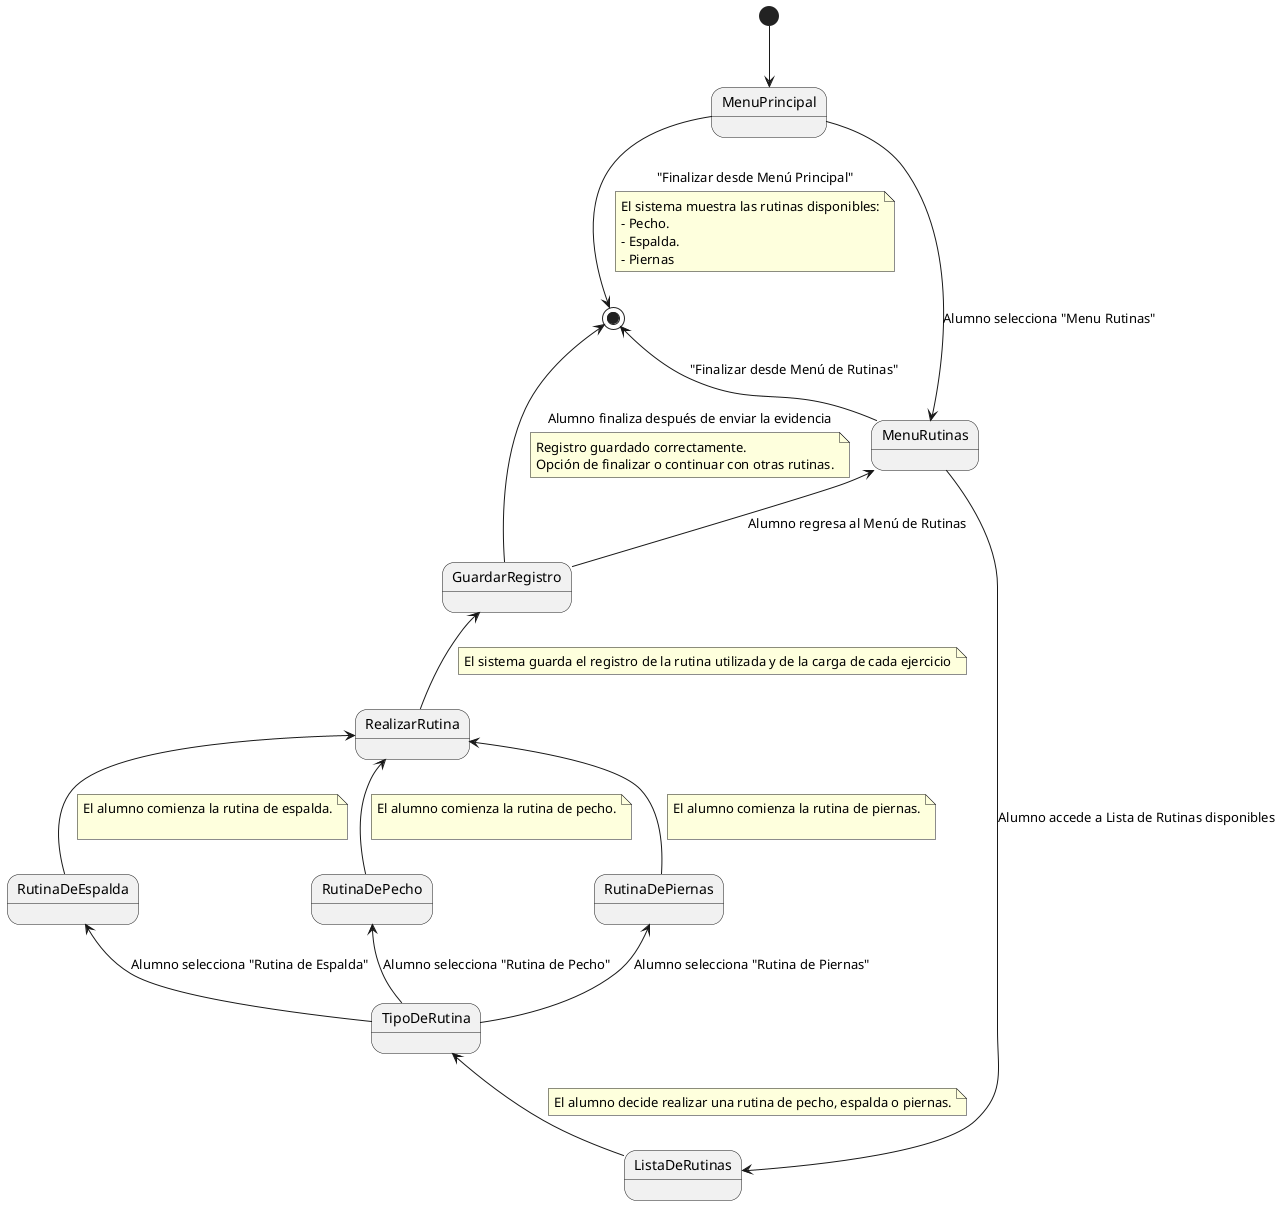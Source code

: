 @startuml

[*] --> MenuPrincipal 

MenuPrincipal --> MenuRutinas : Alumno selecciona "Menu Rutinas"
MenuPrincipal --> [*] : "Finalizar desde Menú Principal"
note on link
    El sistema muestra las rutinas disponibles:
    - Pecho.
    - Espalda.
    - Piernas
end note
MenuRutinas -u-> ListaDeRutinas : Alumno accede a Lista de Rutinas disponibles
MenuRutinas -u-> [*] : "Finalizar desde Menú de Rutinas"


ListaDeRutinas -u-> TipoDeRutina
note on link
    El alumno decide realizar una rutina de pecho, espalda o piernas.
end note

state TipoDeRutina <<choice>>
TipoDeRutina -u-> RutinaDePecho : Alumno selecciona "Rutina de Pecho"
TipoDeRutina -u-> RutinaDeEspalda : Alumno selecciona "Rutina de Espalda"
TipoDeRutina -u-> RutinaDePiernas : Alumno selecciona "Rutina de Piernas"

RutinaDePecho -u-> RealizarRutina
note on link
    El alumno comienza la rutina de pecho.
    
end note
RutinaDeEspalda -u-> RealizarRutina
note on link
    El alumno comienza la rutina de espalda.
    
end note
RutinaDePiernas -u-> RealizarRutina
note on link
    El alumno comienza la rutina de piernas.
    
end note

RealizarRutina -u-> GuardarRegistro
note on link
    El sistema guarda el registro de la rutina utilizada y de la carga de cada ejercicio
end note

GuardarRegistro  -u-> MenuRutinas : Alumno regresa al Menú de Rutinas
GuardarRegistro -u-> [*] : Alumno finaliza después de enviar la evidencia
note on link
    Registro guardado correctamente. 
    Opción de finalizar o continuar con otras rutinas.
end note

@enduml
